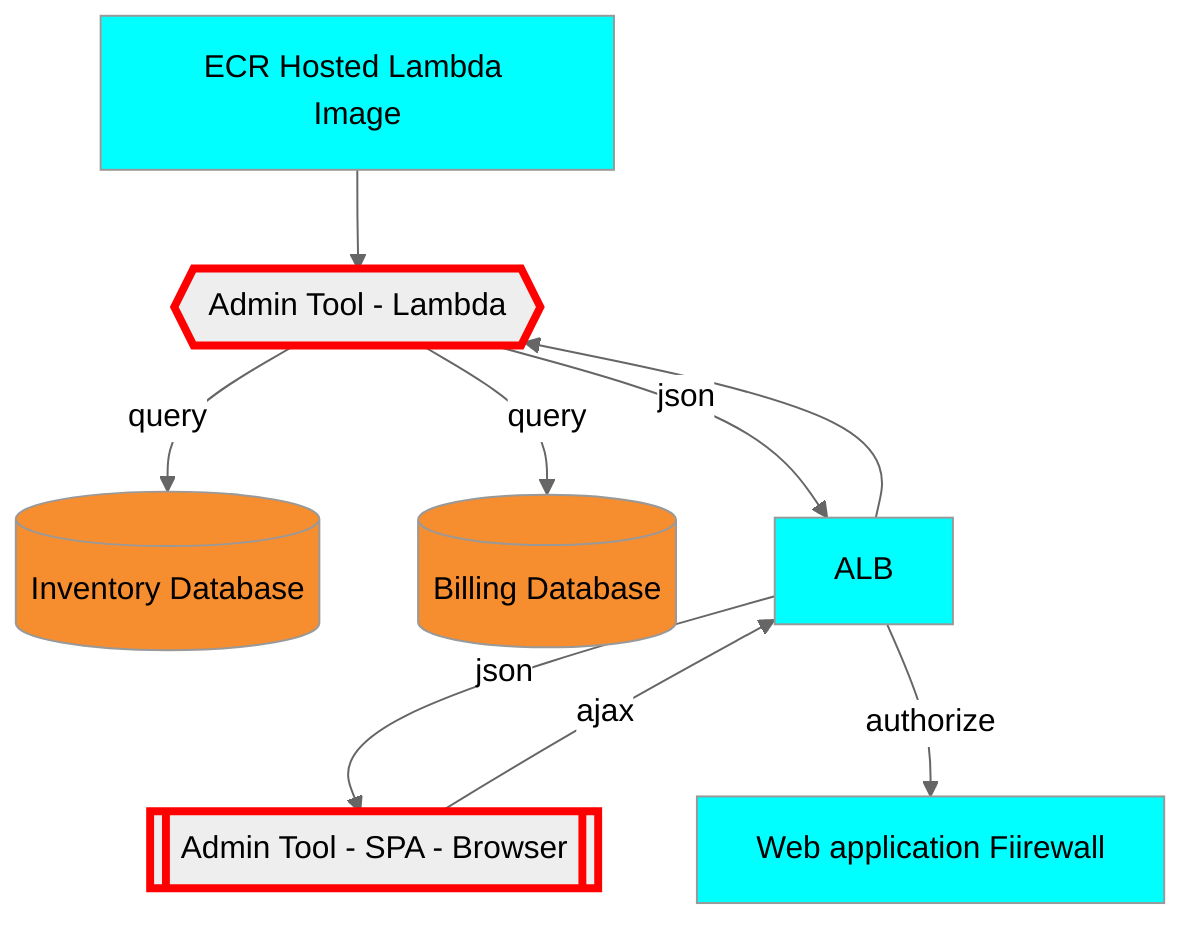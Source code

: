%%{init: {'theme': 'neutral'}}%%
graph TD
  RDSINV[(Inventory Database)]
  RDSBILL[(Billing Database)]
  ADMIN{{Admin Tool - Lambda}}
  ADMINWEB[[Admin Tool - SPA - Browser]]
  WAF[Web application Fiirewall]
  ECR[ECR Hosted Lambda Image]

  ADMIN --> |query| RDSBILL
  ADMIN --> |query| RDSINV
  ALB --> ADMIN
  ADMIN --> |json| ALB
  ADMINWEB --> |ajax| ALB
  ALB --> |json| ADMINWEB
  ALB --> |authorize| WAF
  ECR --> ADMIN

  style RDSINV fill:#F68D2F
  style RDSBILL fill:#F68D2F
  style ADMIN stroke:red,stroke-width:4px
  style ADMINWEB stroke:red,stroke-width:4px
  style ALB fill:cyan
  style WAF fill:cyan
  style ECR fill:cyan